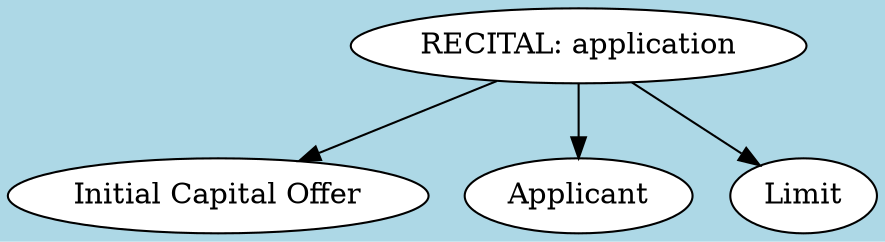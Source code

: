 digraph Lexon_cc_5 {
	graph [bgcolor=lightblue,
		concentrate=false,
		overlap=false,
		splines=true
	];
	node [fillcolor=white,
		shape=oval,
		style=filled
	];
	"RECITAL: application" -> "Initial Capital Offer";
	"RECITAL: application" -> Applicant;
	"RECITAL: application" -> Limit;
}